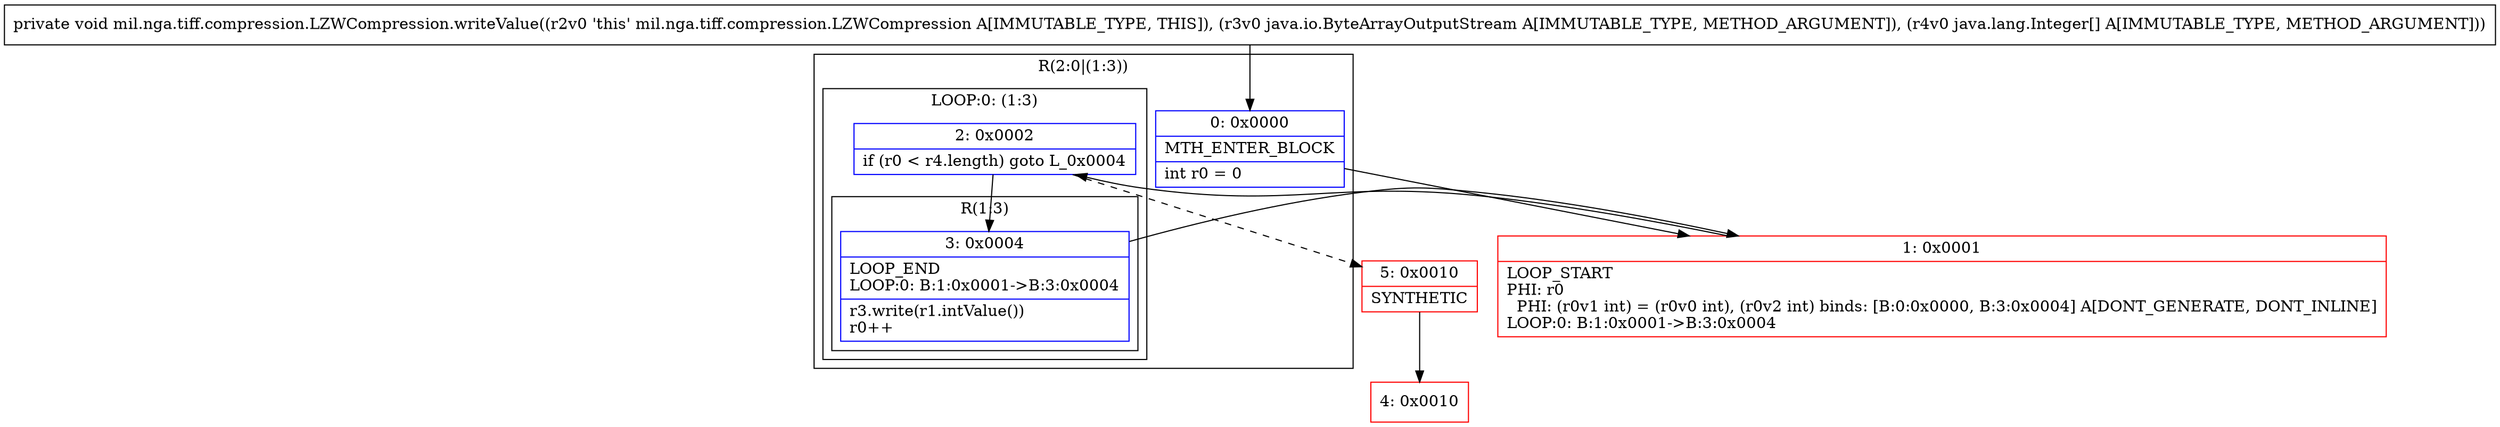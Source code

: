 digraph "CFG formil.nga.tiff.compression.LZWCompression.writeValue(Ljava\/io\/ByteArrayOutputStream;[Ljava\/lang\/Integer;)V" {
subgraph cluster_Region_939605970 {
label = "R(2:0|(1:3))";
node [shape=record,color=blue];
Node_0 [shape=record,label="{0\:\ 0x0000|MTH_ENTER_BLOCK\l|int r0 = 0\l}"];
subgraph cluster_LoopRegion_470953121 {
label = "LOOP:0: (1:3)";
node [shape=record,color=blue];
Node_2 [shape=record,label="{2\:\ 0x0002|if (r0 \< r4.length) goto L_0x0004\l}"];
subgraph cluster_Region_527525549 {
label = "R(1:3)";
node [shape=record,color=blue];
Node_3 [shape=record,label="{3\:\ 0x0004|LOOP_END\lLOOP:0: B:1:0x0001\-\>B:3:0x0004\l|r3.write(r1.intValue())\lr0++\l}"];
}
}
}
Node_1 [shape=record,color=red,label="{1\:\ 0x0001|LOOP_START\lPHI: r0 \l  PHI: (r0v1 int) = (r0v0 int), (r0v2 int) binds: [B:0:0x0000, B:3:0x0004] A[DONT_GENERATE, DONT_INLINE]\lLOOP:0: B:1:0x0001\-\>B:3:0x0004\l}"];
Node_4 [shape=record,color=red,label="{4\:\ 0x0010}"];
Node_5 [shape=record,color=red,label="{5\:\ 0x0010|SYNTHETIC\l}"];
MethodNode[shape=record,label="{private void mil.nga.tiff.compression.LZWCompression.writeValue((r2v0 'this' mil.nga.tiff.compression.LZWCompression A[IMMUTABLE_TYPE, THIS]), (r3v0 java.io.ByteArrayOutputStream A[IMMUTABLE_TYPE, METHOD_ARGUMENT]), (r4v0 java.lang.Integer[] A[IMMUTABLE_TYPE, METHOD_ARGUMENT])) }"];
MethodNode -> Node_0;
Node_0 -> Node_1;
Node_2 -> Node_3;
Node_2 -> Node_5[style=dashed];
Node_3 -> Node_1;
Node_1 -> Node_2;
Node_5 -> Node_4;
}

